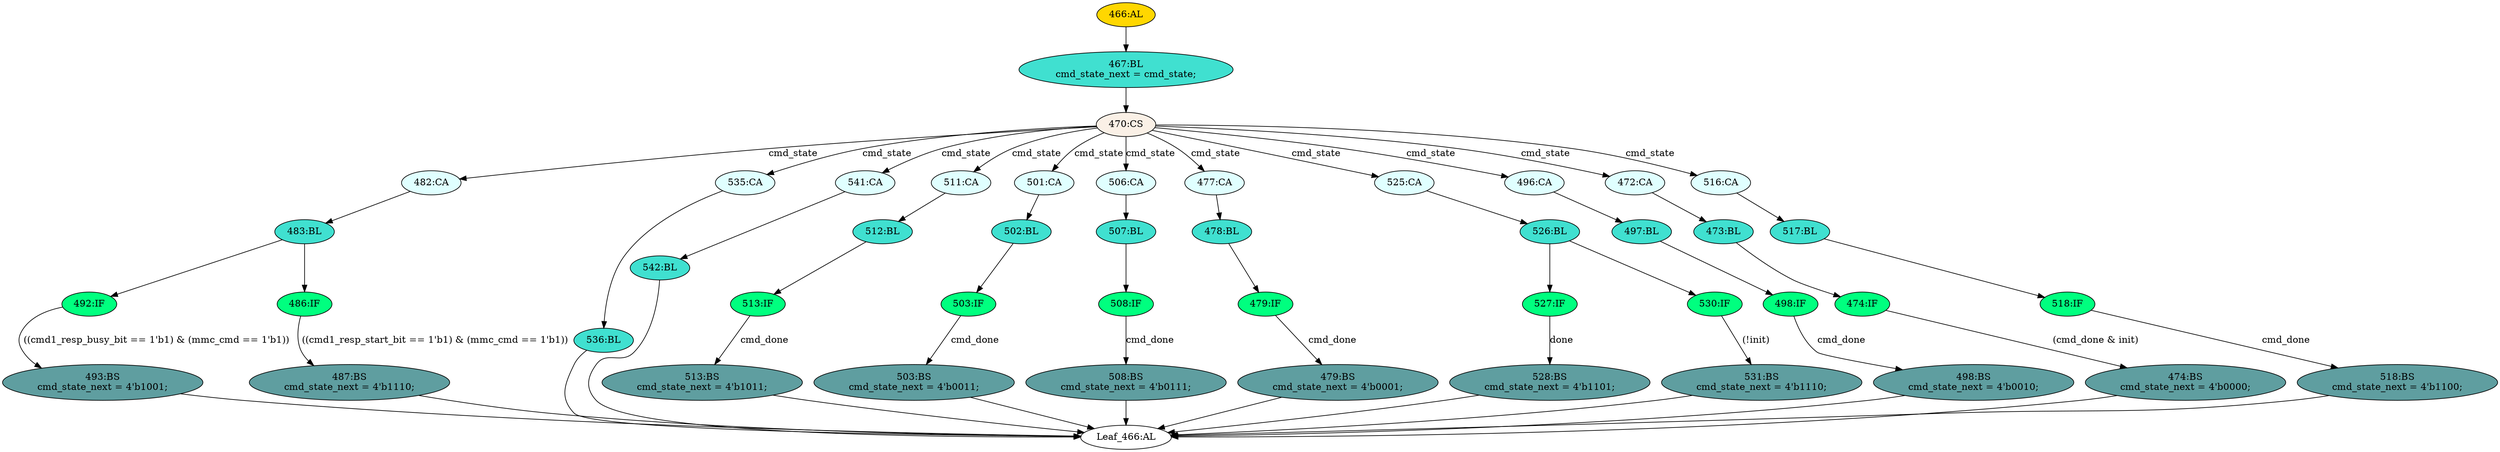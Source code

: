 strict digraph "" {
	node [label="\N"];
	"513:BS"	 [ast="<pyverilog.vparser.ast.BlockingSubstitution object at 0x7fe536c99550>",
		fillcolor=cadetblue,
		label="513:BS
cmd_state_next = 4'b1011;",
		statements="[<pyverilog.vparser.ast.BlockingSubstitution object at 0x7fe536c99550>]",
		style=filled,
		typ=BlockingSubstitution];
	"Leaf_466:AL"	 [def_var="['cmd_state_next']",
		label="Leaf_466:AL"];
	"513:BS" -> "Leaf_466:AL"	 [cond="[]",
		lineno=None];
	"542:BL"	 [ast="<pyverilog.vparser.ast.Block object at 0x7fe536c9e210>",
		fillcolor=turquoise,
		label="542:BL",
		statements="[]",
		style=filled,
		typ=Block];
	"542:BL" -> "Leaf_466:AL"	 [cond="[]",
		lineno=None];
	"502:BL"	 [ast="<pyverilog.vparser.ast.Block object at 0x7fe536c9e450>",
		fillcolor=turquoise,
		label="502:BL",
		statements="[]",
		style=filled,
		typ=Block];
	"503:IF"	 [ast="<pyverilog.vparser.ast.IfStatement object at 0x7fe536c9e490>",
		fillcolor=springgreen,
		label="503:IF",
		statements="[]",
		style=filled,
		typ=IfStatement];
	"502:BL" -> "503:IF"	 [cond="[]",
		lineno=None];
	"528:BS"	 [ast="<pyverilog.vparser.ast.BlockingSubstitution object at 0x7fe536c9e6d0>",
		fillcolor=cadetblue,
		label="528:BS
cmd_state_next = 4'b1101;",
		statements="[<pyverilog.vparser.ast.BlockingSubstitution object at 0x7fe536c9e6d0>]",
		style=filled,
		typ=BlockingSubstitution];
	"528:BS" -> "Leaf_466:AL"	 [cond="[]",
		lineno=None];
	"536:BL"	 [ast="<pyverilog.vparser.ast.Block object at 0x7fe536ca1790>",
		fillcolor=turquoise,
		label="536:BL",
		statements="[]",
		style=filled,
		typ=Block];
	"536:BL" -> "Leaf_466:AL"	 [cond="[]",
		lineno=None];
	"508:BS"	 [ast="<pyverilog.vparser.ast.BlockingSubstitution object at 0x7fe536c9ebd0>",
		fillcolor=cadetblue,
		label="508:BS
cmd_state_next = 4'b0111;",
		statements="[<pyverilog.vparser.ast.BlockingSubstitution object at 0x7fe536c9ebd0>]",
		style=filled,
		typ=BlockingSubstitution];
	"508:BS" -> "Leaf_466:AL"	 [cond="[]",
		lineno=None];
	"503:BS"	 [ast="<pyverilog.vparser.ast.BlockingSubstitution object at 0x7fe536c9e250>",
		fillcolor=cadetblue,
		label="503:BS
cmd_state_next = 4'b0011;",
		statements="[<pyverilog.vparser.ast.BlockingSubstitution object at 0x7fe536c9e250>]",
		style=filled,
		typ=BlockingSubstitution];
	"503:BS" -> "Leaf_466:AL"	 [cond="[]",
		lineno=None];
	"482:CA"	 [ast="<pyverilog.vparser.ast.Case object at 0x7fe536ca1250>",
		fillcolor=lightcyan,
		label="482:CA",
		statements="[]",
		style=filled,
		typ=Case];
	"483:BL"	 [ast="<pyverilog.vparser.ast.Block object at 0x7fe536ca0050>",
		fillcolor=turquoise,
		label="483:BL",
		statements="[]",
		style=filled,
		typ=Block];
	"482:CA" -> "483:BL"	 [cond="[]",
		lineno=None];
	"478:BL"	 [ast="<pyverilog.vparser.ast.Block object at 0x7fe536c9ee50>",
		fillcolor=turquoise,
		label="478:BL",
		statements="[]",
		style=filled,
		typ=Block];
	"479:IF"	 [ast="<pyverilog.vparser.ast.IfStatement object at 0x7fe536c9ee90>",
		fillcolor=springgreen,
		label="479:IF",
		statements="[]",
		style=filled,
		typ=IfStatement];
	"478:BL" -> "479:IF"	 [cond="[]",
		lineno=None];
	"535:CA"	 [ast="<pyverilog.vparser.ast.Case object at 0x7fe536ca1710>",
		fillcolor=lightcyan,
		label="535:CA",
		statements="[]",
		style=filled,
		typ=Case];
	"535:CA" -> "536:BL"	 [cond="[]",
		lineno=None];
	"498:IF"	 [ast="<pyverilog.vparser.ast.IfStatement object at 0x7fe536ca1390>",
		fillcolor=springgreen,
		label="498:IF",
		statements="[]",
		style=filled,
		typ=IfStatement];
	"498:BS"	 [ast="<pyverilog.vparser.ast.BlockingSubstitution object at 0x7fe536ca0d10>",
		fillcolor=cadetblue,
		label="498:BS
cmd_state_next = 4'b0010;",
		statements="[<pyverilog.vparser.ast.BlockingSubstitution object at 0x7fe536ca0d10>]",
		style=filled,
		typ=BlockingSubstitution];
	"498:IF" -> "498:BS"	 [cond="['cmd_done']",
		label=cmd_done,
		lineno=498];
	"526:BL"	 [ast="<pyverilog.vparser.ast.Block object at 0x7fe536ca0810>",
		fillcolor=turquoise,
		label="526:BL",
		statements="[]",
		style=filled,
		typ=Block];
	"527:IF"	 [ast="<pyverilog.vparser.ast.IfStatement object at 0x7fe536ca0850>",
		fillcolor=springgreen,
		label="527:IF",
		statements="[]",
		style=filled,
		typ=IfStatement];
	"526:BL" -> "527:IF"	 [cond="[]",
		lineno=None];
	"530:IF"	 [ast="<pyverilog.vparser.ast.IfStatement object at 0x7fe536ca08d0>",
		fillcolor=springgreen,
		label="530:IF",
		statements="[]",
		style=filled,
		typ=IfStatement];
	"526:BL" -> "530:IF"	 [cond="[]",
		lineno=None];
	"527:IF" -> "528:BS"	 [cond="['done']",
		label=done,
		lineno=527];
	"518:IF"	 [ast="<pyverilog.vparser.ast.IfStatement object at 0x7fe536ca0b10>",
		fillcolor=springgreen,
		label="518:IF",
		statements="[]",
		style=filled,
		typ=IfStatement];
	"518:BS"	 [ast="<pyverilog.vparser.ast.BlockingSubstitution object at 0x7fe536ca0b50>",
		fillcolor=cadetblue,
		label="518:BS
cmd_state_next = 4'b1100;",
		statements="[<pyverilog.vparser.ast.BlockingSubstitution object at 0x7fe536ca0b50>]",
		style=filled,
		typ=BlockingSubstitution];
	"518:IF" -> "518:BS"	 [cond="['cmd_done']",
		label=cmd_done,
		lineno=518];
	"498:BS" -> "Leaf_466:AL"	 [cond="[]",
		lineno=None];
	"467:BL"	 [ast="<pyverilog.vparser.ast.Block object at 0x7fe536ca1050>",
		fillcolor=turquoise,
		label="467:BL
cmd_state_next = cmd_state;",
		statements="[<pyverilog.vparser.ast.BlockingSubstitution object at 0x7fe536ca0e90>]",
		style=filled,
		typ=Block];
	"470:CS"	 [ast="<pyverilog.vparser.ast.CaseStatement object at 0x7fe536ca1090>",
		fillcolor=linen,
		label="470:CS",
		statements="[]",
		style=filled,
		typ=CaseStatement];
	"467:BL" -> "470:CS"	 [cond="[]",
		lineno=None];
	"492:IF"	 [ast="<pyverilog.vparser.ast.IfStatement object at 0x7fe536ca0450>",
		fillcolor=springgreen,
		label="492:IF",
		statements="[]",
		style=filled,
		typ=IfStatement];
	"483:BL" -> "492:IF"	 [cond="[]",
		lineno=None];
	"486:IF"	 [ast="<pyverilog.vparser.ast.IfStatement object at 0x7fe536ca0090>",
		fillcolor=springgreen,
		label="486:IF",
		statements="[]",
		style=filled,
		typ=IfStatement];
	"483:BL" -> "486:IF"	 [cond="[]",
		lineno=None];
	"507:BL"	 [ast="<pyverilog.vparser.ast.Block object at 0x7fe536c9ed10>",
		fillcolor=turquoise,
		label="507:BL",
		statements="[]",
		style=filled,
		typ=Block];
	"508:IF"	 [ast="<pyverilog.vparser.ast.IfStatement object at 0x7fe536c9ed50>",
		fillcolor=springgreen,
		label="508:IF",
		statements="[]",
		style=filled,
		typ=IfStatement];
	"507:BL" -> "508:IF"	 [cond="[]",
		lineno=None];
	"508:IF" -> "508:BS"	 [cond="['cmd_done']",
		label=cmd_done,
		lineno=508];
	"541:CA"	 [ast="<pyverilog.vparser.ast.Case object at 0x7fe536ca1810>",
		fillcolor=lightcyan,
		label="541:CA",
		statements="[]",
		style=filled,
		typ=Case];
	"541:CA" -> "542:BL"	 [cond="[]",
		lineno=None];
	"479:BS"	 [ast="<pyverilog.vparser.ast.BlockingSubstitution object at 0x7fe536c9ef10>",
		fillcolor=cadetblue,
		label="479:BS
cmd_state_next = 4'b0001;",
		statements="[<pyverilog.vparser.ast.BlockingSubstitution object at 0x7fe536c9ef10>]",
		style=filled,
		typ=BlockingSubstitution];
	"479:BS" -> "Leaf_466:AL"	 [cond="[]",
		lineno=None];
	"511:CA"	 [ast="<pyverilog.vparser.ast.Case object at 0x7fe536ca14d0>",
		fillcolor=lightcyan,
		label="511:CA",
		statements="[]",
		style=filled,
		typ=Case];
	"512:BL"	 [ast="<pyverilog.vparser.ast.Block object at 0x7fe536ca15d0>",
		fillcolor=turquoise,
		label="512:BL",
		statements="[]",
		style=filled,
		typ=Block];
	"511:CA" -> "512:BL"	 [cond="[]",
		lineno=None];
	"501:CA"	 [ast="<pyverilog.vparser.ast.Case object at 0x7fe536ca13d0>",
		fillcolor=lightcyan,
		label="501:CA",
		statements="[]",
		style=filled,
		typ=Case];
	"501:CA" -> "502:BL"	 [cond="[]",
		lineno=None];
	"470:CS" -> "482:CA"	 [cond="['cmd_state']",
		label=cmd_state,
		lineno=470];
	"470:CS" -> "535:CA"	 [cond="['cmd_state']",
		label=cmd_state,
		lineno=470];
	"470:CS" -> "541:CA"	 [cond="['cmd_state']",
		label=cmd_state,
		lineno=470];
	"470:CS" -> "511:CA"	 [cond="['cmd_state']",
		label=cmd_state,
		lineno=470];
	"470:CS" -> "501:CA"	 [cond="['cmd_state']",
		label=cmd_state,
		lineno=470];
	"506:CA"	 [ast="<pyverilog.vparser.ast.Case object at 0x7fe536ca1490>",
		fillcolor=lightcyan,
		label="506:CA",
		statements="[]",
		style=filled,
		typ=Case];
	"470:CS" -> "506:CA"	 [cond="['cmd_state']",
		label=cmd_state,
		lineno=470];
	"477:CA"	 [ast="<pyverilog.vparser.ast.Case object at 0x7fe536ca1210>",
		fillcolor=lightcyan,
		label="477:CA",
		statements="[]",
		style=filled,
		typ=Case];
	"470:CS" -> "477:CA"	 [cond="['cmd_state']",
		label=cmd_state,
		lineno=470];
	"525:CA"	 [ast="<pyverilog.vparser.ast.Case object at 0x7fe536ca1690>",
		fillcolor=lightcyan,
		label="525:CA",
		statements="[]",
		style=filled,
		typ=Case];
	"470:CS" -> "525:CA"	 [cond="['cmd_state']",
		label=cmd_state,
		lineno=470];
	"496:CA"	 [ast="<pyverilog.vparser.ast.Case object at 0x7fe536ca1310>",
		fillcolor=lightcyan,
		label="496:CA",
		statements="[]",
		style=filled,
		typ=Case];
	"470:CS" -> "496:CA"	 [cond="['cmd_state']",
		label=cmd_state,
		lineno=470];
	"472:CA"	 [ast="<pyverilog.vparser.ast.Case object at 0x7fe536ca1150>",
		fillcolor=lightcyan,
		label="472:CA",
		statements="[]",
		style=filled,
		typ=Case];
	"470:CS" -> "472:CA"	 [cond="['cmd_state']",
		label=cmd_state,
		lineno=470];
	"516:CA"	 [ast="<pyverilog.vparser.ast.Case object at 0x7fe536ca1590>",
		fillcolor=lightcyan,
		label="516:CA",
		statements="[]",
		style=filled,
		typ=Case];
	"470:CS" -> "516:CA"	 [cond="['cmd_state']",
		label=cmd_state,
		lineno=470];
	"466:AL"	 [ast="<pyverilog.vparser.ast.Always object at 0x7fe536ca1910>",
		clk_sens=False,
		fillcolor=gold,
		label="466:AL",
		sens="['cmd_state', 'done', 'cmd_done', 'init', 'mmc_cmd', 'cmd1_resp_start_bit', 'cmd1_resp_busy_bit']",
		statements="[]",
		style=filled,
		typ=Always,
		use_var="['cmd_done', 'cmd1_resp_busy_bit', 'cmd_state', 'init', 'cmd1_resp_start_bit', 'mmc_cmd', 'done']"];
	"466:AL" -> "467:BL"	 [cond="[]",
		lineno=None];
	"518:BS" -> "Leaf_466:AL"	 [cond="[]",
		lineno=None];
	"493:BS"	 [ast="<pyverilog.vparser.ast.BlockingSubstitution object at 0x7fe536ca0490>",
		fillcolor=cadetblue,
		label="493:BS
cmd_state_next = 4'b1001;",
		statements="[<pyverilog.vparser.ast.BlockingSubstitution object at 0x7fe536ca0490>]",
		style=filled,
		typ=BlockingSubstitution];
	"493:BS" -> "Leaf_466:AL"	 [cond="[]",
		lineno=None];
	"474:BS"	 [ast="<pyverilog.vparser.ast.BlockingSubstitution object at 0x7fe536c9e910>",
		fillcolor=cadetblue,
		label="474:BS
cmd_state_next = 4'b0000;",
		statements="[<pyverilog.vparser.ast.BlockingSubstitution object at 0x7fe536c9e910>]",
		style=filled,
		typ=BlockingSubstitution];
	"474:BS" -> "Leaf_466:AL"	 [cond="[]",
		lineno=None];
	"513:IF"	 [ast="<pyverilog.vparser.ast.IfStatement object at 0x7fe536c9edd0>",
		fillcolor=springgreen,
		label="513:IF",
		statements="[]",
		style=filled,
		typ=IfStatement];
	"512:BL" -> "513:IF"	 [cond="[]",
		lineno=None];
	"473:BL"	 [ast="<pyverilog.vparser.ast.Block object at 0x7fe536c9e850>",
		fillcolor=turquoise,
		label="473:BL",
		statements="[]",
		style=filled,
		typ=Block];
	"474:IF"	 [ast="<pyverilog.vparser.ast.IfStatement object at 0x7fe536c9e8d0>",
		fillcolor=springgreen,
		label="474:IF",
		statements="[]",
		style=filled,
		typ=IfStatement];
	"473:BL" -> "474:IF"	 [cond="[]",
		lineno=None];
	"503:IF" -> "503:BS"	 [cond="['cmd_done']",
		label=cmd_done,
		lineno=503];
	"487:BS"	 [ast="<pyverilog.vparser.ast.BlockingSubstitution object at 0x7fe536ca00d0>",
		fillcolor=cadetblue,
		label="487:BS
cmd_state_next = 4'b1110;",
		statements="[<pyverilog.vparser.ast.BlockingSubstitution object at 0x7fe536ca00d0>]",
		style=filled,
		typ=BlockingSubstitution];
	"487:BS" -> "Leaf_466:AL"	 [cond="[]",
		lineno=None];
	"506:CA" -> "507:BL"	 [cond="[]",
		lineno=None];
	"517:BL"	 [ast="<pyverilog.vparser.ast.Block object at 0x7fe536ca1650>",
		fillcolor=turquoise,
		label="517:BL",
		statements="[]",
		style=filled,
		typ=Block];
	"517:BL" -> "518:IF"	 [cond="[]",
		lineno=None];
	"477:CA" -> "478:BL"	 [cond="[]",
		lineno=None];
	"492:IF" -> "493:BS"	 [cond="['cmd1_resp_busy_bit', 'mmc_cmd']",
		label="((cmd1_resp_busy_bit == 1'b1) & (mmc_cmd == 1'b1))",
		lineno=492];
	"531:BS"	 [ast="<pyverilog.vparser.ast.BlockingSubstitution object at 0x7fe536ca0910>",
		fillcolor=cadetblue,
		label="531:BS
cmd_state_next = 4'b1110;",
		statements="[<pyverilog.vparser.ast.BlockingSubstitution object at 0x7fe536ca0910>]",
		style=filled,
		typ=BlockingSubstitution];
	"531:BS" -> "Leaf_466:AL"	 [cond="[]",
		lineno=None];
	"513:IF" -> "513:BS"	 [cond="['cmd_done']",
		label=cmd_done,
		lineno=513];
	"479:IF" -> "479:BS"	 [cond="['cmd_done']",
		label=cmd_done,
		lineno=479];
	"525:CA" -> "526:BL"	 [cond="[]",
		lineno=None];
	"530:IF" -> "531:BS"	 [cond="['init']",
		label="(!init)",
		lineno=530];
	"474:IF" -> "474:BS"	 [cond="['cmd_done', 'init']",
		label="(cmd_done & init)",
		lineno=474];
	"497:BL"	 [ast="<pyverilog.vparser.ast.Block object at 0x7fe536ca1350>",
		fillcolor=turquoise,
		label="497:BL",
		statements="[]",
		style=filled,
		typ=Block];
	"497:BL" -> "498:IF"	 [cond="[]",
		lineno=None];
	"496:CA" -> "497:BL"	 [cond="[]",
		lineno=None];
	"472:CA" -> "473:BL"	 [cond="[]",
		lineno=None];
	"516:CA" -> "517:BL"	 [cond="[]",
		lineno=None];
	"486:IF" -> "487:BS"	 [cond="['cmd1_resp_start_bit', 'mmc_cmd']",
		label="((cmd1_resp_start_bit == 1'b1) & (mmc_cmd == 1'b1))",
		lineno=486];
}
